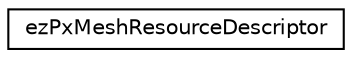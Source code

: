 digraph "Graphical Class Hierarchy"
{
 // LATEX_PDF_SIZE
  edge [fontname="Helvetica",fontsize="10",labelfontname="Helvetica",labelfontsize="10"];
  node [fontname="Helvetica",fontsize="10",shape=record];
  rankdir="LR";
  Node0 [label="ezPxMeshResourceDescriptor",height=0.2,width=0.4,color="black", fillcolor="white", style="filled",URL="$d8/d67/structez_px_mesh_resource_descriptor.htm",tooltip=" "];
}
